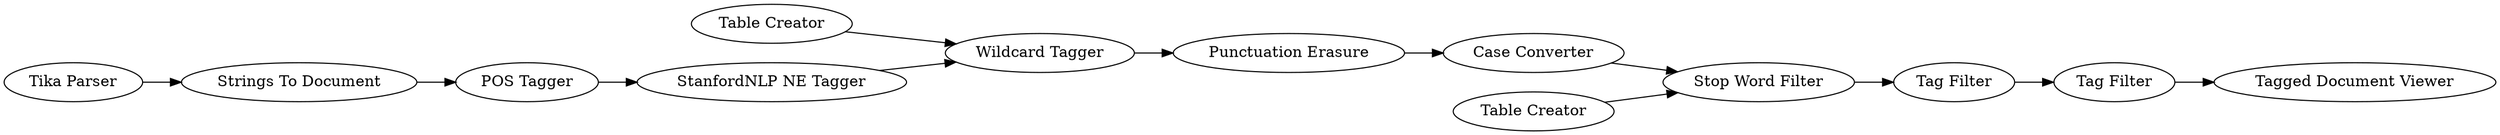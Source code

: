 digraph {
	11 -> 10
	16 -> 15
	10 -> 12
	4 -> 5
	15 -> 17
	12 -> 16
	17 -> 20
	9 -> 10
	19 -> 15
	20 -> 18
	5 -> 7
	7 -> 9
	5 [label="Strings To Document"]
	16 [label="Case Converter"]
	20 [label="Tag Filter"]
	7 [label="POS Tagger"]
	9 [label="StanfordNLP NE Tagger"]
	11 [label="Table Creator"]
	4 [label="Tika Parser"]
	18 [label="Tagged Document Viewer"]
	15 [label="Stop Word Filter"]
	12 [label="Punctuation Erasure"]
	17 [label="Tag Filter"]
	10 [label="Wildcard Tagger"]
	19 [label="Table Creator"]
	rankdir=LR
}
